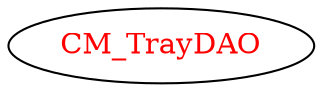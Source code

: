 digraph dependencyGraph {
 concentrate=true;
 ranksep="2.0";
 rankdir="LR"; 
 splines="ortho";
"CM_TrayDAO" [fontcolor="red"];
}